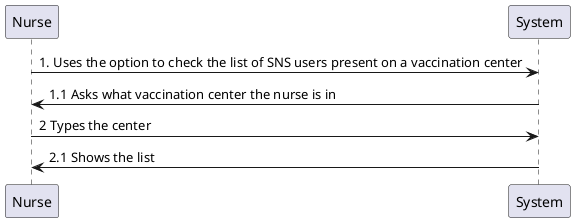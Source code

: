 @startuml
'https://plantuml.com/sequence-diagram

Nurse -> System: 1. Uses the option to check the list of SNS users present on a vaccination center
System -> Nurse: 1.1 Asks what vaccination center the nurse is in
Nurse -> System: 2 Types the center
System -> Nurse: 2.1 Shows the list
@enduml